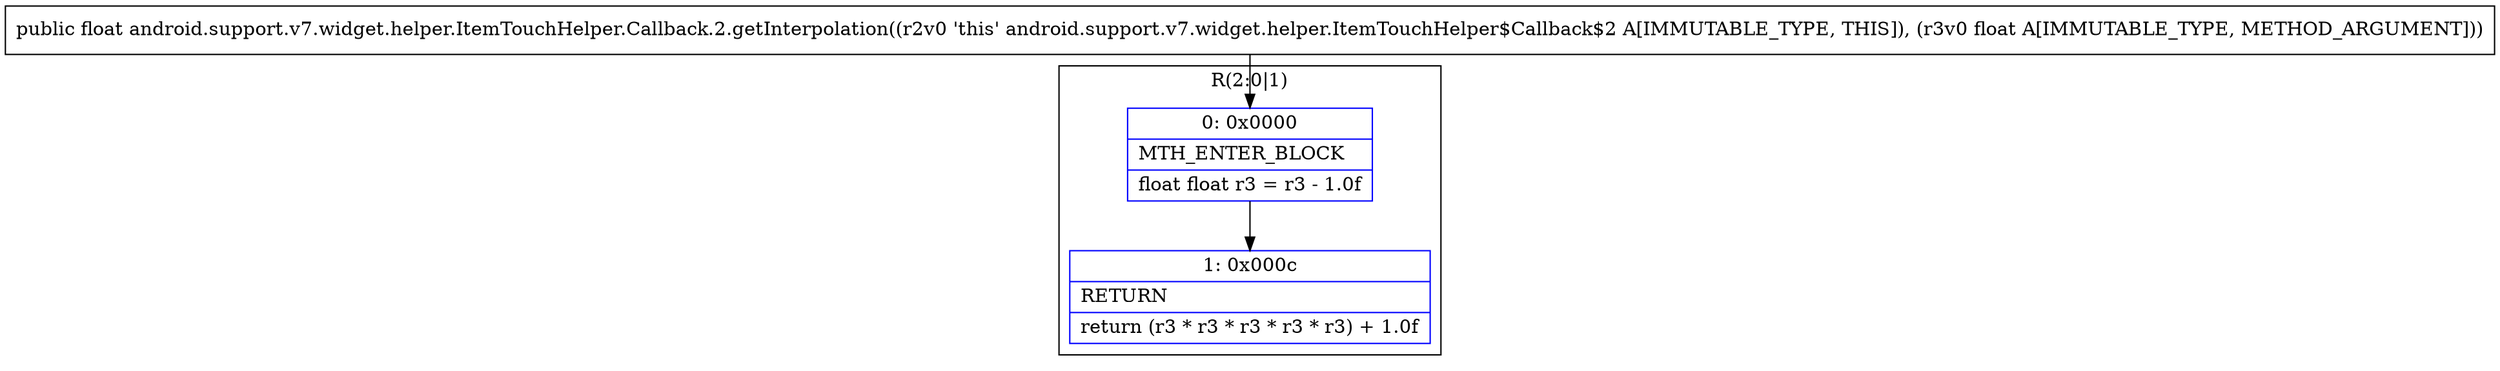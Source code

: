 digraph "CFG forandroid.support.v7.widget.helper.ItemTouchHelper.Callback.2.getInterpolation(F)F" {
subgraph cluster_Region_606553455 {
label = "R(2:0|1)";
node [shape=record,color=blue];
Node_0 [shape=record,label="{0\:\ 0x0000|MTH_ENTER_BLOCK\l|float float r3 = r3 \- 1.0f\l}"];
Node_1 [shape=record,label="{1\:\ 0x000c|RETURN\l|return (r3 * r3 * r3 * r3 * r3) + 1.0f\l}"];
}
MethodNode[shape=record,label="{public float android.support.v7.widget.helper.ItemTouchHelper.Callback.2.getInterpolation((r2v0 'this' android.support.v7.widget.helper.ItemTouchHelper$Callback$2 A[IMMUTABLE_TYPE, THIS]), (r3v0 float A[IMMUTABLE_TYPE, METHOD_ARGUMENT])) }"];
MethodNode -> Node_0;
Node_0 -> Node_1;
}

